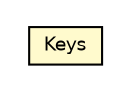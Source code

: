 #!/usr/local/bin/dot
#
# Class diagram 
# Generated by UmlGraph version 4.6 (http://www.spinellis.gr/sw/umlgraph)
#

digraph G {
	edge [fontname="Helvetica",fontsize=10,labelfontname="Helvetica",labelfontsize=10];
	node [fontname="Helvetica",fontsize=10,shape=plaintext];
	// org.apache.maven.archiva.model.Keys
	c46571 [label=<<table border="0" cellborder="1" cellspacing="0" cellpadding="2" port="p" bgcolor="lemonChiffon" href="./Keys.html">
		<tr><td><table border="0" cellspacing="0" cellpadding="1">
			<tr><td> Keys </td></tr>
		</table></td></tr>
		</table>>, fontname="Helvetica", fontcolor="black", fontsize=9.0];
}

